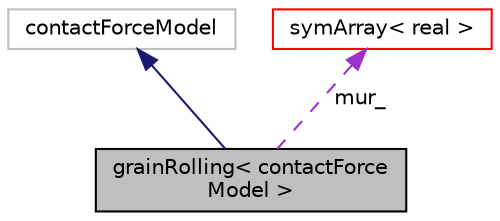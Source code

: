 digraph "grainRolling&lt; contactForceModel &gt;"
{
 // LATEX_PDF_SIZE
  edge [fontname="Helvetica",fontsize="10",labelfontname="Helvetica",labelfontsize="10"];
  node [fontname="Helvetica",fontsize="10",shape=record];
  Node1 [label="grainRolling\< contactForce\lModel \>",height=0.2,width=0.4,color="black", fillcolor="grey75", style="filled", fontcolor="black",tooltip=" "];
  Node2 -> Node1 [dir="back",color="midnightblue",fontsize="10",style="solid",fontname="Helvetica"];
  Node2 [label="contactForceModel",height=0.2,width=0.4,color="grey75", fillcolor="white", style="filled",tooltip=" "];
  Node3 -> Node1 [dir="back",color="darkorchid3",fontsize="10",style="dashed",label=" mur_" ,fontname="Helvetica"];
  Node3 [label="symArray\< real \>",height=0.2,width=0.4,color="red", fillcolor="white", style="filled",URL="$classpFlow_1_1symArray.html",tooltip=" "];
}
